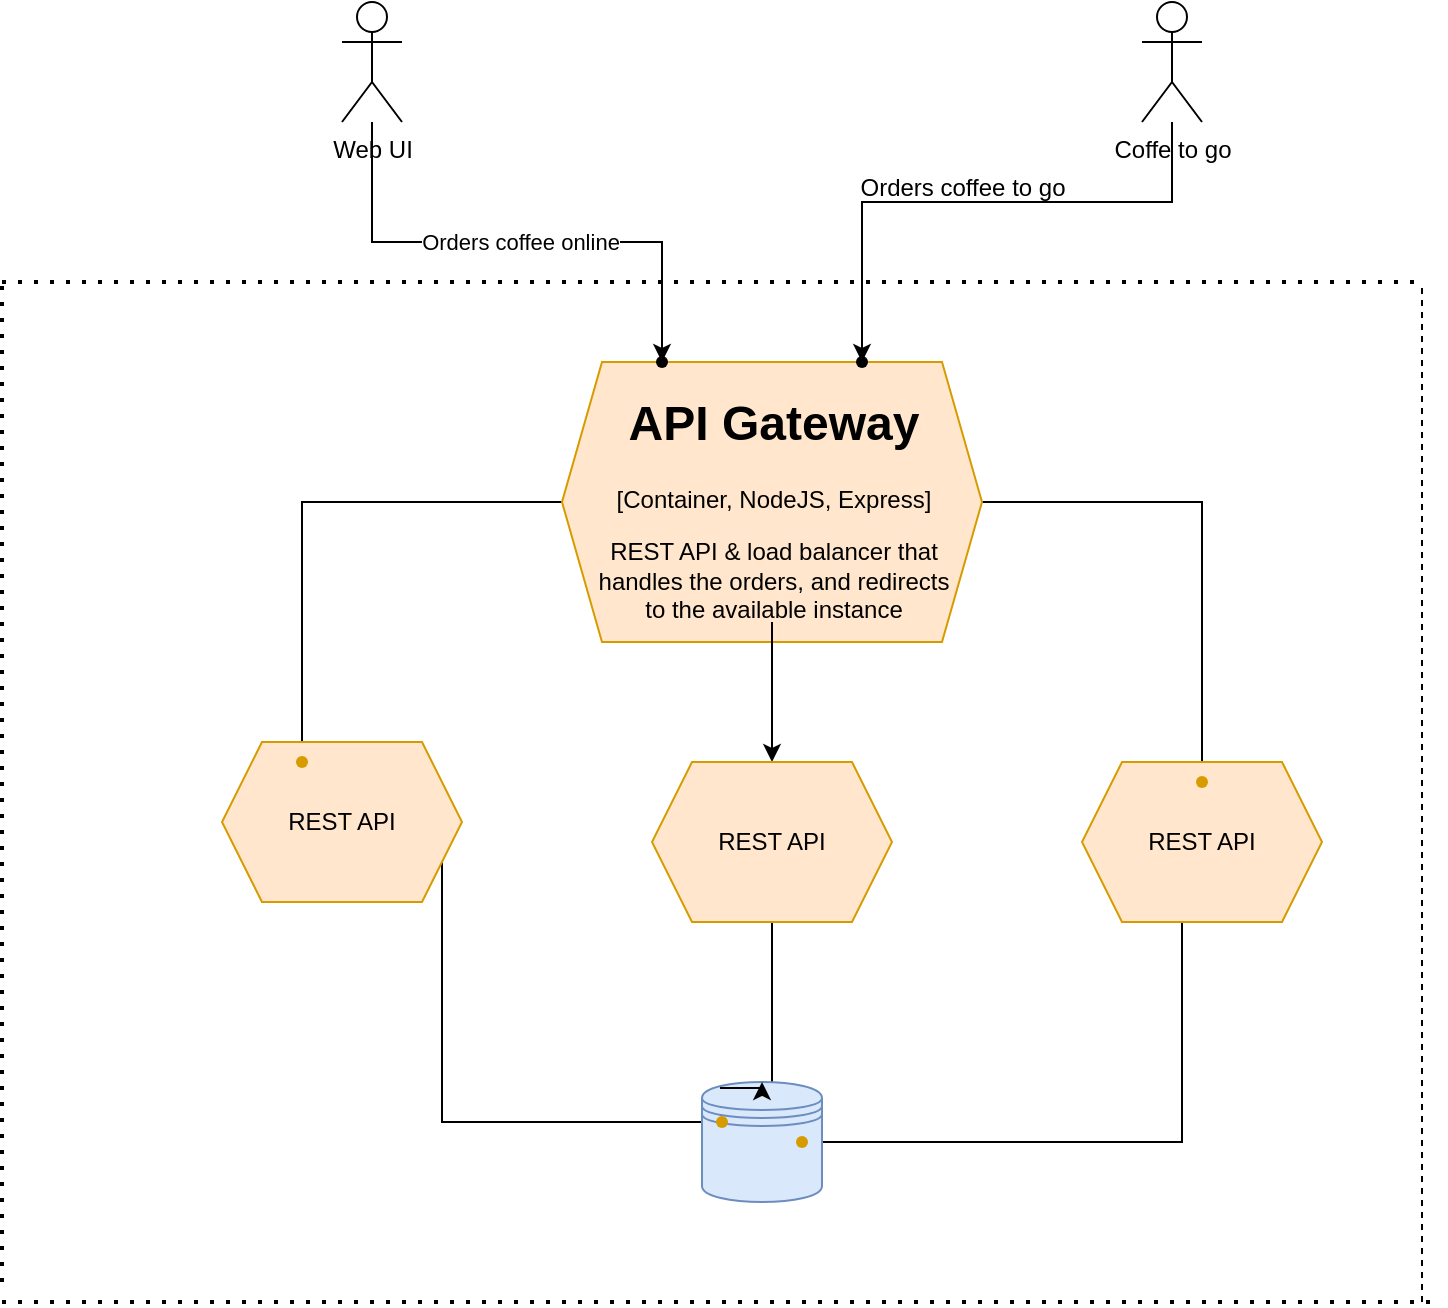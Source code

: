 <mxfile version="24.0.5" type="github">
  <diagram name="Page-1" id="2YBvvXClWsGukQMizWep">
    <mxGraphModel dx="1434" dy="822" grid="1" gridSize="10" guides="1" tooltips="1" connect="1" arrows="1" fold="1" page="1" pageScale="1" pageWidth="850" pageHeight="1100" background="#ffffff" math="0" shadow="0">
      <root>
        <mxCell id="0" />
        <mxCell id="1" parent="0" />
        <mxCell id="Decw9z4XVH7Oto7DdXiw-26" value="" style="edgeStyle=orthogonalEdgeStyle;rounded=0;orthogonalLoop=1;jettySize=auto;html=1;" edge="1" parent="1" source="Decw9z4XVH7Oto7DdXiw-1" target="Decw9z4XVH7Oto7DdXiw-25">
          <mxGeometry relative="1" as="geometry">
            <Array as="points">
              <mxPoint x="255" y="170" />
              <mxPoint x="400" y="170" />
            </Array>
          </mxGeometry>
        </mxCell>
        <mxCell id="Decw9z4XVH7Oto7DdXiw-27" value="Orders coffee online" style="edgeLabel;html=1;align=center;verticalAlign=middle;resizable=0;points=[];" vertex="1" connectable="0" parent="Decw9z4XVH7Oto7DdXiw-26">
          <mxGeometry x="0.011" relative="1" as="geometry">
            <mxPoint as="offset" />
          </mxGeometry>
        </mxCell>
        <mxCell id="Decw9z4XVH7Oto7DdXiw-1" value="Web UI" style="shape=umlActor;verticalLabelPosition=bottom;verticalAlign=top;html=1;outlineConnect=0;" vertex="1" parent="1">
          <mxGeometry x="240" y="50" width="30" height="60" as="geometry" />
        </mxCell>
        <mxCell id="Decw9z4XVH7Oto7DdXiw-20" value="" style="edgeStyle=orthogonalEdgeStyle;rounded=0;orthogonalLoop=1;jettySize=auto;html=1;" edge="1" parent="1" source="Decw9z4XVH7Oto7DdXiw-2" target="Decw9z4XVH7Oto7DdXiw-19">
          <mxGeometry relative="1" as="geometry">
            <Array as="points">
              <mxPoint x="655" y="150" />
              <mxPoint x="500" y="150" />
            </Array>
          </mxGeometry>
        </mxCell>
        <mxCell id="Decw9z4XVH7Oto7DdXiw-2" value="Coffe to go" style="shape=umlActor;verticalLabelPosition=bottom;verticalAlign=top;html=1;outlineConnect=0;" vertex="1" parent="1">
          <mxGeometry x="640" y="50" width="30" height="60" as="geometry" />
        </mxCell>
        <mxCell id="Decw9z4XVH7Oto7DdXiw-34" value="" style="edgeStyle=orthogonalEdgeStyle;rounded=0;orthogonalLoop=1;jettySize=auto;html=1;" edge="1" parent="1" source="Decw9z4XVH7Oto7DdXiw-8" target="Decw9z4XVH7Oto7DdXiw-33">
          <mxGeometry relative="1" as="geometry" />
        </mxCell>
        <mxCell id="Decw9z4XVH7Oto7DdXiw-44" value="" style="edgeStyle=orthogonalEdgeStyle;rounded=0;orthogonalLoop=1;jettySize=auto;html=1;" edge="1" parent="1" source="Decw9z4XVH7Oto7DdXiw-8" target="Decw9z4XVH7Oto7DdXiw-43">
          <mxGeometry relative="1" as="geometry" />
        </mxCell>
        <mxCell id="Decw9z4XVH7Oto7DdXiw-8" value="" style="shape=hexagon;perimeter=hexagonPerimeter2;whiteSpace=wrap;html=1;fixedSize=1;fillColor=#ffe6cc;strokeColor=#d79b00;" vertex="1" parent="1">
          <mxGeometry x="350" y="230" width="210" height="140" as="geometry" />
        </mxCell>
        <mxCell id="Decw9z4XVH7Oto7DdXiw-9" value="" style="endArrow=none;dashed=1;html=1;dashPattern=1 3;strokeWidth=2;rounded=0;" edge="1" parent="1">
          <mxGeometry width="50" height="50" relative="1" as="geometry">
            <mxPoint x="70" y="190" as="sourcePoint" />
            <mxPoint x="780" y="190" as="targetPoint" />
          </mxGeometry>
        </mxCell>
        <mxCell id="Decw9z4XVH7Oto7DdXiw-10" value="" style="endArrow=none;dashed=1;html=1;dashPattern=1 3;strokeWidth=2;rounded=0;" edge="1" parent="1">
          <mxGeometry width="50" height="50" relative="1" as="geometry">
            <mxPoint x="70" y="690" as="sourcePoint" />
            <mxPoint x="70" y="190" as="targetPoint" />
          </mxGeometry>
        </mxCell>
        <mxCell id="Decw9z4XVH7Oto7DdXiw-11" value="" style="endArrow=none;dashed=1;html=1;dashPattern=1 3;strokeWidth=2;rounded=0;" edge="1" parent="1">
          <mxGeometry width="50" height="50" relative="1" as="geometry">
            <mxPoint x="70" y="700" as="sourcePoint" />
            <mxPoint x="790" y="700" as="targetPoint" />
          </mxGeometry>
        </mxCell>
        <mxCell id="Decw9z4XVH7Oto7DdXiw-12" value="" style="endArrow=none;dashed=1;html=1;rounded=0;" edge="1" parent="1">
          <mxGeometry width="50" height="50" relative="1" as="geometry">
            <mxPoint x="780" y="700" as="sourcePoint" />
            <mxPoint x="780" y="190" as="targetPoint" />
          </mxGeometry>
        </mxCell>
        <mxCell id="Decw9z4XVH7Oto7DdXiw-42" value="" style="edgeStyle=orthogonalEdgeStyle;rounded=0;orthogonalLoop=1;jettySize=auto;html=1;" edge="1" parent="1" source="Decw9z4XVH7Oto7DdXiw-13" target="Decw9z4XVH7Oto7DdXiw-31">
          <mxGeometry relative="1" as="geometry" />
        </mxCell>
        <mxCell id="Decw9z4XVH7Oto7DdXiw-13" value="&lt;h1 align=&quot;center&quot; style=&quot;margin-top: 0px;&quot;&gt;API Gateway&lt;br&gt;&lt;/h1&gt;&lt;p align=&quot;center&quot;&gt;[Container, NodeJS, Express]&lt;/p&gt;&lt;p align=&quot;center&quot;&gt;REST API &amp;amp; load balancer that handles the orders, and redirects to the available instance &lt;br&gt;&lt;/p&gt;" style="text;html=1;whiteSpace=wrap;overflow=hidden;rounded=0;" vertex="1" parent="1">
          <mxGeometry x="365" y="240" width="180" height="120" as="geometry" />
        </mxCell>
        <mxCell id="Decw9z4XVH7Oto7DdXiw-19" value="" style="shape=waypoint;sketch=0;size=6;pointerEvents=1;points=[];fillColor=default;resizable=0;rotatable=0;perimeter=centerPerimeter;snapToPoint=1;verticalAlign=top;" vertex="1" parent="1">
          <mxGeometry x="490" y="220" width="20" height="20" as="geometry" />
        </mxCell>
        <mxCell id="Decw9z4XVH7Oto7DdXiw-22" value="Orders coffee to go" style="text;html=1;align=center;verticalAlign=middle;resizable=0;points=[];autosize=1;strokeColor=none;fillColor=none;" vertex="1" parent="1">
          <mxGeometry x="485" y="128" width="130" height="30" as="geometry" />
        </mxCell>
        <mxCell id="Decw9z4XVH7Oto7DdXiw-25" value="" style="shape=waypoint;sketch=0;size=6;pointerEvents=1;points=[];fillColor=default;resizable=0;rotatable=0;perimeter=centerPerimeter;snapToPoint=1;verticalAlign=top;" vertex="1" parent="1">
          <mxGeometry x="390" y="220" width="20" height="20" as="geometry" />
        </mxCell>
        <mxCell id="Decw9z4XVH7Oto7DdXiw-37" value="" style="edgeStyle=orthogonalEdgeStyle;rounded=0;orthogonalLoop=1;jettySize=auto;html=1;" edge="1" parent="1" source="Decw9z4XVH7Oto7DdXiw-30" target="Decw9z4XVH7Oto7DdXiw-36">
          <mxGeometry relative="1" as="geometry">
            <Array as="points">
              <mxPoint x="290" y="610" />
            </Array>
          </mxGeometry>
        </mxCell>
        <mxCell id="Decw9z4XVH7Oto7DdXiw-30" value="REST API" style="shape=hexagon;perimeter=hexagonPerimeter2;whiteSpace=wrap;html=1;fixedSize=1;fillColor=#ffe6cc;strokeColor=#d79b00;" vertex="1" parent="1">
          <mxGeometry x="180" y="420" width="120" height="80" as="geometry" />
        </mxCell>
        <mxCell id="Decw9z4XVH7Oto7DdXiw-38" value="" style="edgeStyle=orthogonalEdgeStyle;rounded=0;orthogonalLoop=1;jettySize=auto;html=1;" edge="1" parent="1" source="Decw9z4XVH7Oto7DdXiw-31" target="Decw9z4XVH7Oto7DdXiw-36">
          <mxGeometry relative="1" as="geometry">
            <Array as="points">
              <mxPoint x="455" y="610" />
            </Array>
          </mxGeometry>
        </mxCell>
        <mxCell id="Decw9z4XVH7Oto7DdXiw-31" value="REST API" style="shape=hexagon;perimeter=hexagonPerimeter2;whiteSpace=wrap;html=1;fixedSize=1;fillColor=#ffe6cc;strokeColor=#d79b00;" vertex="1" parent="1">
          <mxGeometry x="395" y="430" width="120" height="80" as="geometry" />
        </mxCell>
        <mxCell id="Decw9z4XVH7Oto7DdXiw-41" value="" style="edgeStyle=orthogonalEdgeStyle;rounded=0;orthogonalLoop=1;jettySize=auto;html=1;" edge="1" parent="1" source="Decw9z4XVH7Oto7DdXiw-32" target="Decw9z4XVH7Oto7DdXiw-40">
          <mxGeometry relative="1" as="geometry">
            <Array as="points">
              <mxPoint x="660" y="620" />
            </Array>
          </mxGeometry>
        </mxCell>
        <mxCell id="Decw9z4XVH7Oto7DdXiw-32" value="REST API" style="shape=hexagon;perimeter=hexagonPerimeter2;whiteSpace=wrap;html=1;fixedSize=1;fillColor=#ffe6cc;strokeColor=#d79b00;" vertex="1" parent="1">
          <mxGeometry x="610" y="430" width="120" height="80" as="geometry" />
        </mxCell>
        <mxCell id="Decw9z4XVH7Oto7DdXiw-33" value="" style="shape=waypoint;sketch=0;size=6;pointerEvents=1;points=[];fillColor=#ffe6cc;resizable=0;rotatable=0;perimeter=centerPerimeter;snapToPoint=1;strokeColor=#d79b00;" vertex="1" parent="1">
          <mxGeometry x="210" y="420" width="20" height="20" as="geometry" />
        </mxCell>
        <mxCell id="Decw9z4XVH7Oto7DdXiw-35" value="" style="shape=datastore;whiteSpace=wrap;html=1;fillColor=#dae8fc;strokeColor=#6c8ebf;" vertex="1" parent="1">
          <mxGeometry x="420" y="590" width="60" height="60" as="geometry" />
        </mxCell>
        <mxCell id="Decw9z4XVH7Oto7DdXiw-36" value="" style="shape=waypoint;sketch=0;size=6;pointerEvents=1;points=[];fillColor=#ffe6cc;resizable=0;rotatable=0;perimeter=centerPerimeter;snapToPoint=1;strokeColor=#d79b00;" vertex="1" parent="1">
          <mxGeometry x="420" y="600" width="20" height="20" as="geometry" />
        </mxCell>
        <mxCell id="Decw9z4XVH7Oto7DdXiw-39" style="edgeStyle=orthogonalEdgeStyle;rounded=0;orthogonalLoop=1;jettySize=auto;html=1;exitX=0.15;exitY=0.05;exitDx=0;exitDy=0;exitPerimeter=0;entryX=0.5;entryY=0;entryDx=0;entryDy=0;" edge="1" parent="1" source="Decw9z4XVH7Oto7DdXiw-35" target="Decw9z4XVH7Oto7DdXiw-35">
          <mxGeometry relative="1" as="geometry" />
        </mxCell>
        <mxCell id="Decw9z4XVH7Oto7DdXiw-40" value="" style="shape=waypoint;sketch=0;size=6;pointerEvents=1;points=[];fillColor=#ffe6cc;resizable=0;rotatable=0;perimeter=centerPerimeter;snapToPoint=1;strokeColor=#d79b00;" vertex="1" parent="1">
          <mxGeometry x="460" y="610" width="20" height="20" as="geometry" />
        </mxCell>
        <mxCell id="Decw9z4XVH7Oto7DdXiw-43" value="" style="shape=waypoint;sketch=0;size=6;pointerEvents=1;points=[];fillColor=#ffe6cc;resizable=0;rotatable=0;perimeter=centerPerimeter;snapToPoint=1;strokeColor=#d79b00;" vertex="1" parent="1">
          <mxGeometry x="660" y="430" width="20" height="20" as="geometry" />
        </mxCell>
      </root>
    </mxGraphModel>
  </diagram>
</mxfile>
